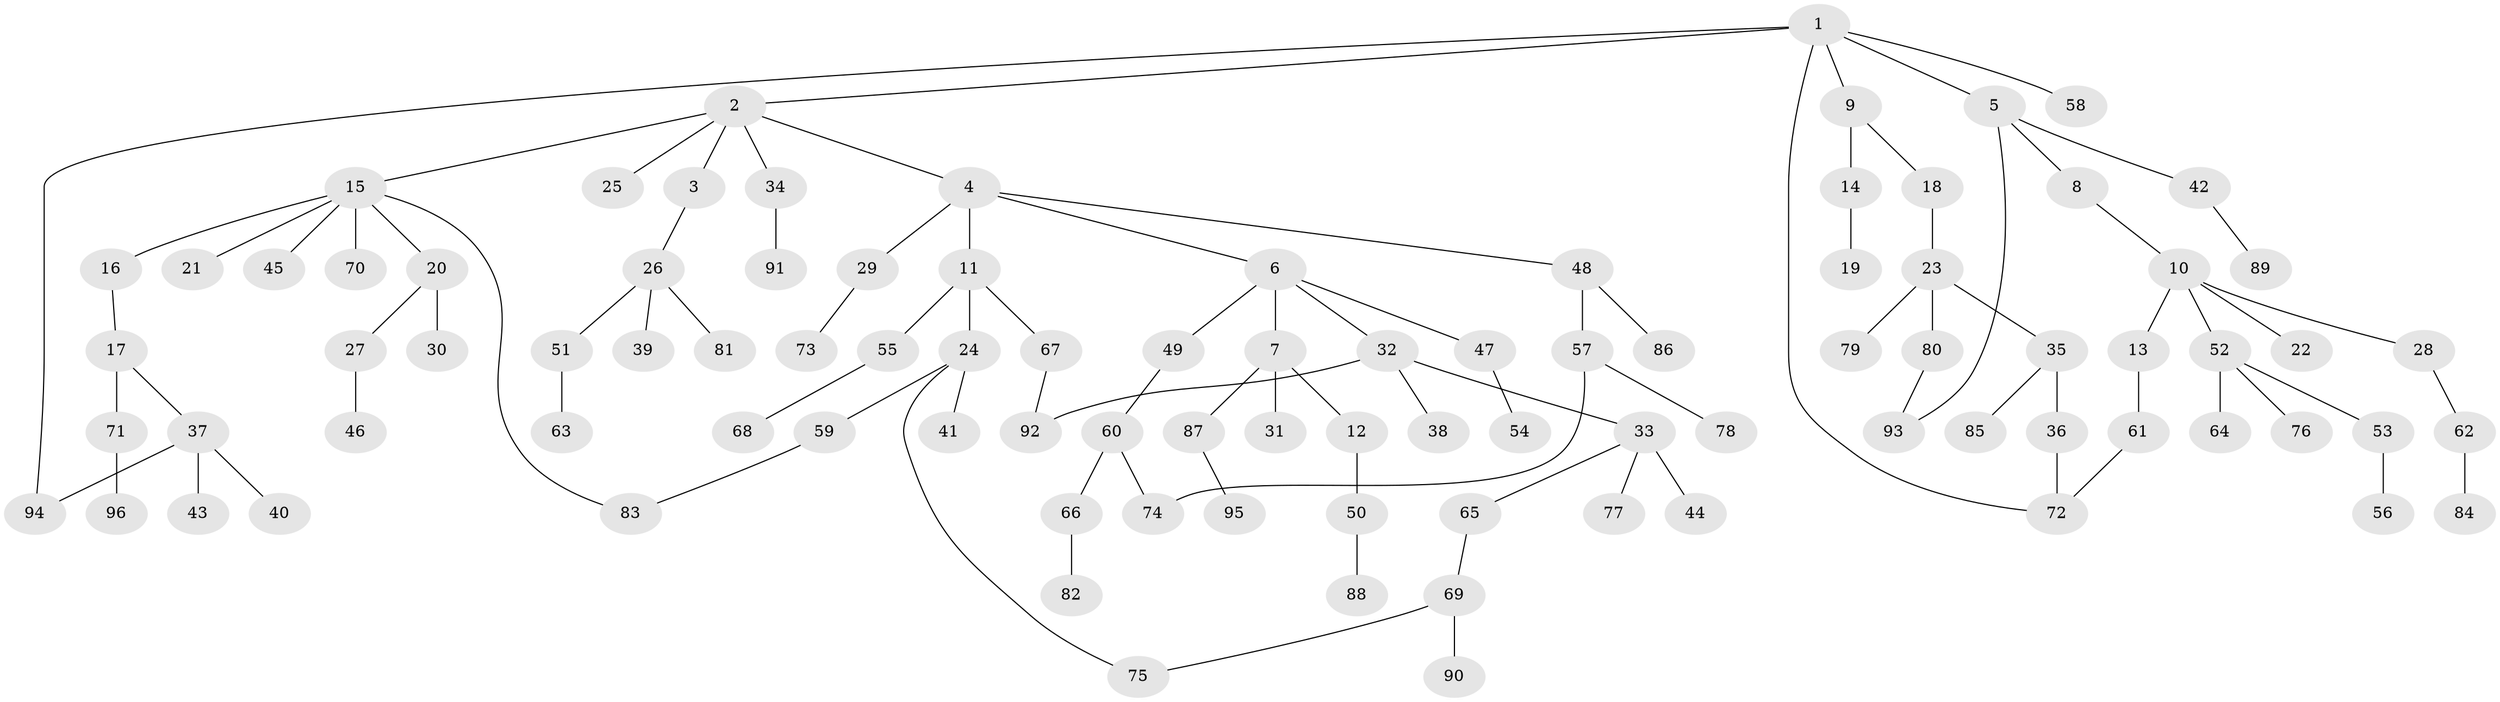 // coarse degree distribution, {5: 0.08333333333333333, 2: 0.3125, 4: 0.10416666666666667, 3: 0.16666666666666666, 1: 0.3333333333333333}
// Generated by graph-tools (version 1.1) at 2025/43/03/06/25 01:43:19]
// undirected, 96 vertices, 103 edges
graph export_dot {
graph [start="1"]
  node [color=gray90,style=filled];
  1;
  2;
  3;
  4;
  5;
  6;
  7;
  8;
  9;
  10;
  11;
  12;
  13;
  14;
  15;
  16;
  17;
  18;
  19;
  20;
  21;
  22;
  23;
  24;
  25;
  26;
  27;
  28;
  29;
  30;
  31;
  32;
  33;
  34;
  35;
  36;
  37;
  38;
  39;
  40;
  41;
  42;
  43;
  44;
  45;
  46;
  47;
  48;
  49;
  50;
  51;
  52;
  53;
  54;
  55;
  56;
  57;
  58;
  59;
  60;
  61;
  62;
  63;
  64;
  65;
  66;
  67;
  68;
  69;
  70;
  71;
  72;
  73;
  74;
  75;
  76;
  77;
  78;
  79;
  80;
  81;
  82;
  83;
  84;
  85;
  86;
  87;
  88;
  89;
  90;
  91;
  92;
  93;
  94;
  95;
  96;
  1 -- 2;
  1 -- 5;
  1 -- 9;
  1 -- 58;
  1 -- 94;
  1 -- 72;
  2 -- 3;
  2 -- 4;
  2 -- 15;
  2 -- 25;
  2 -- 34;
  3 -- 26;
  4 -- 6;
  4 -- 11;
  4 -- 29;
  4 -- 48;
  5 -- 8;
  5 -- 42;
  5 -- 93;
  6 -- 7;
  6 -- 32;
  6 -- 47;
  6 -- 49;
  7 -- 12;
  7 -- 31;
  7 -- 87;
  8 -- 10;
  9 -- 14;
  9 -- 18;
  10 -- 13;
  10 -- 22;
  10 -- 28;
  10 -- 52;
  11 -- 24;
  11 -- 55;
  11 -- 67;
  12 -- 50;
  13 -- 61;
  14 -- 19;
  15 -- 16;
  15 -- 20;
  15 -- 21;
  15 -- 45;
  15 -- 70;
  15 -- 83;
  16 -- 17;
  17 -- 37;
  17 -- 71;
  18 -- 23;
  20 -- 27;
  20 -- 30;
  23 -- 35;
  23 -- 79;
  23 -- 80;
  24 -- 41;
  24 -- 59;
  24 -- 75;
  26 -- 39;
  26 -- 51;
  26 -- 81;
  27 -- 46;
  28 -- 62;
  29 -- 73;
  32 -- 33;
  32 -- 38;
  32 -- 92;
  33 -- 44;
  33 -- 65;
  33 -- 77;
  34 -- 91;
  35 -- 36;
  35 -- 85;
  36 -- 72;
  37 -- 40;
  37 -- 43;
  37 -- 94;
  42 -- 89;
  47 -- 54;
  48 -- 57;
  48 -- 86;
  49 -- 60;
  50 -- 88;
  51 -- 63;
  52 -- 53;
  52 -- 64;
  52 -- 76;
  53 -- 56;
  55 -- 68;
  57 -- 74;
  57 -- 78;
  59 -- 83;
  60 -- 66;
  60 -- 74;
  61 -- 72;
  62 -- 84;
  65 -- 69;
  66 -- 82;
  67 -- 92;
  69 -- 75;
  69 -- 90;
  71 -- 96;
  80 -- 93;
  87 -- 95;
}
